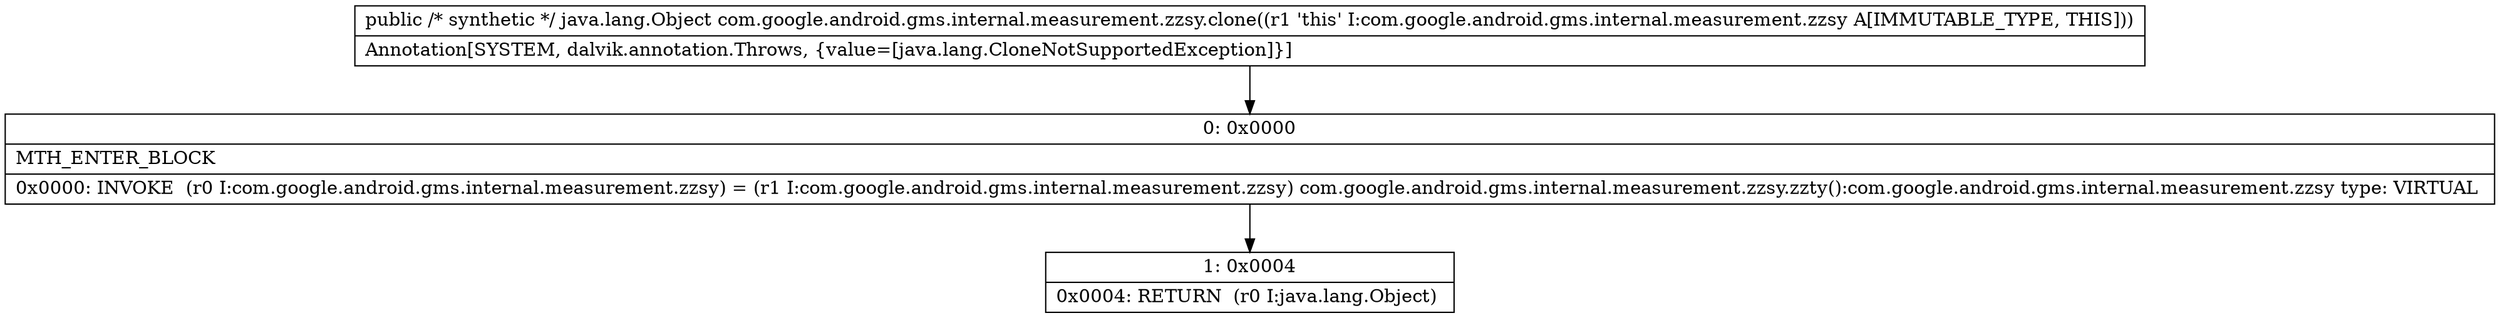 digraph "CFG forcom.google.android.gms.internal.measurement.zzsy.clone()Ljava\/lang\/Object;" {
Node_0 [shape=record,label="{0\:\ 0x0000|MTH_ENTER_BLOCK\l|0x0000: INVOKE  (r0 I:com.google.android.gms.internal.measurement.zzsy) = (r1 I:com.google.android.gms.internal.measurement.zzsy) com.google.android.gms.internal.measurement.zzsy.zzty():com.google.android.gms.internal.measurement.zzsy type: VIRTUAL \l}"];
Node_1 [shape=record,label="{1\:\ 0x0004|0x0004: RETURN  (r0 I:java.lang.Object) \l}"];
MethodNode[shape=record,label="{public \/* synthetic *\/ java.lang.Object com.google.android.gms.internal.measurement.zzsy.clone((r1 'this' I:com.google.android.gms.internal.measurement.zzsy A[IMMUTABLE_TYPE, THIS]))  | Annotation[SYSTEM, dalvik.annotation.Throws, \{value=[java.lang.CloneNotSupportedException]\}]\l}"];
MethodNode -> Node_0;
Node_0 -> Node_1;
}

